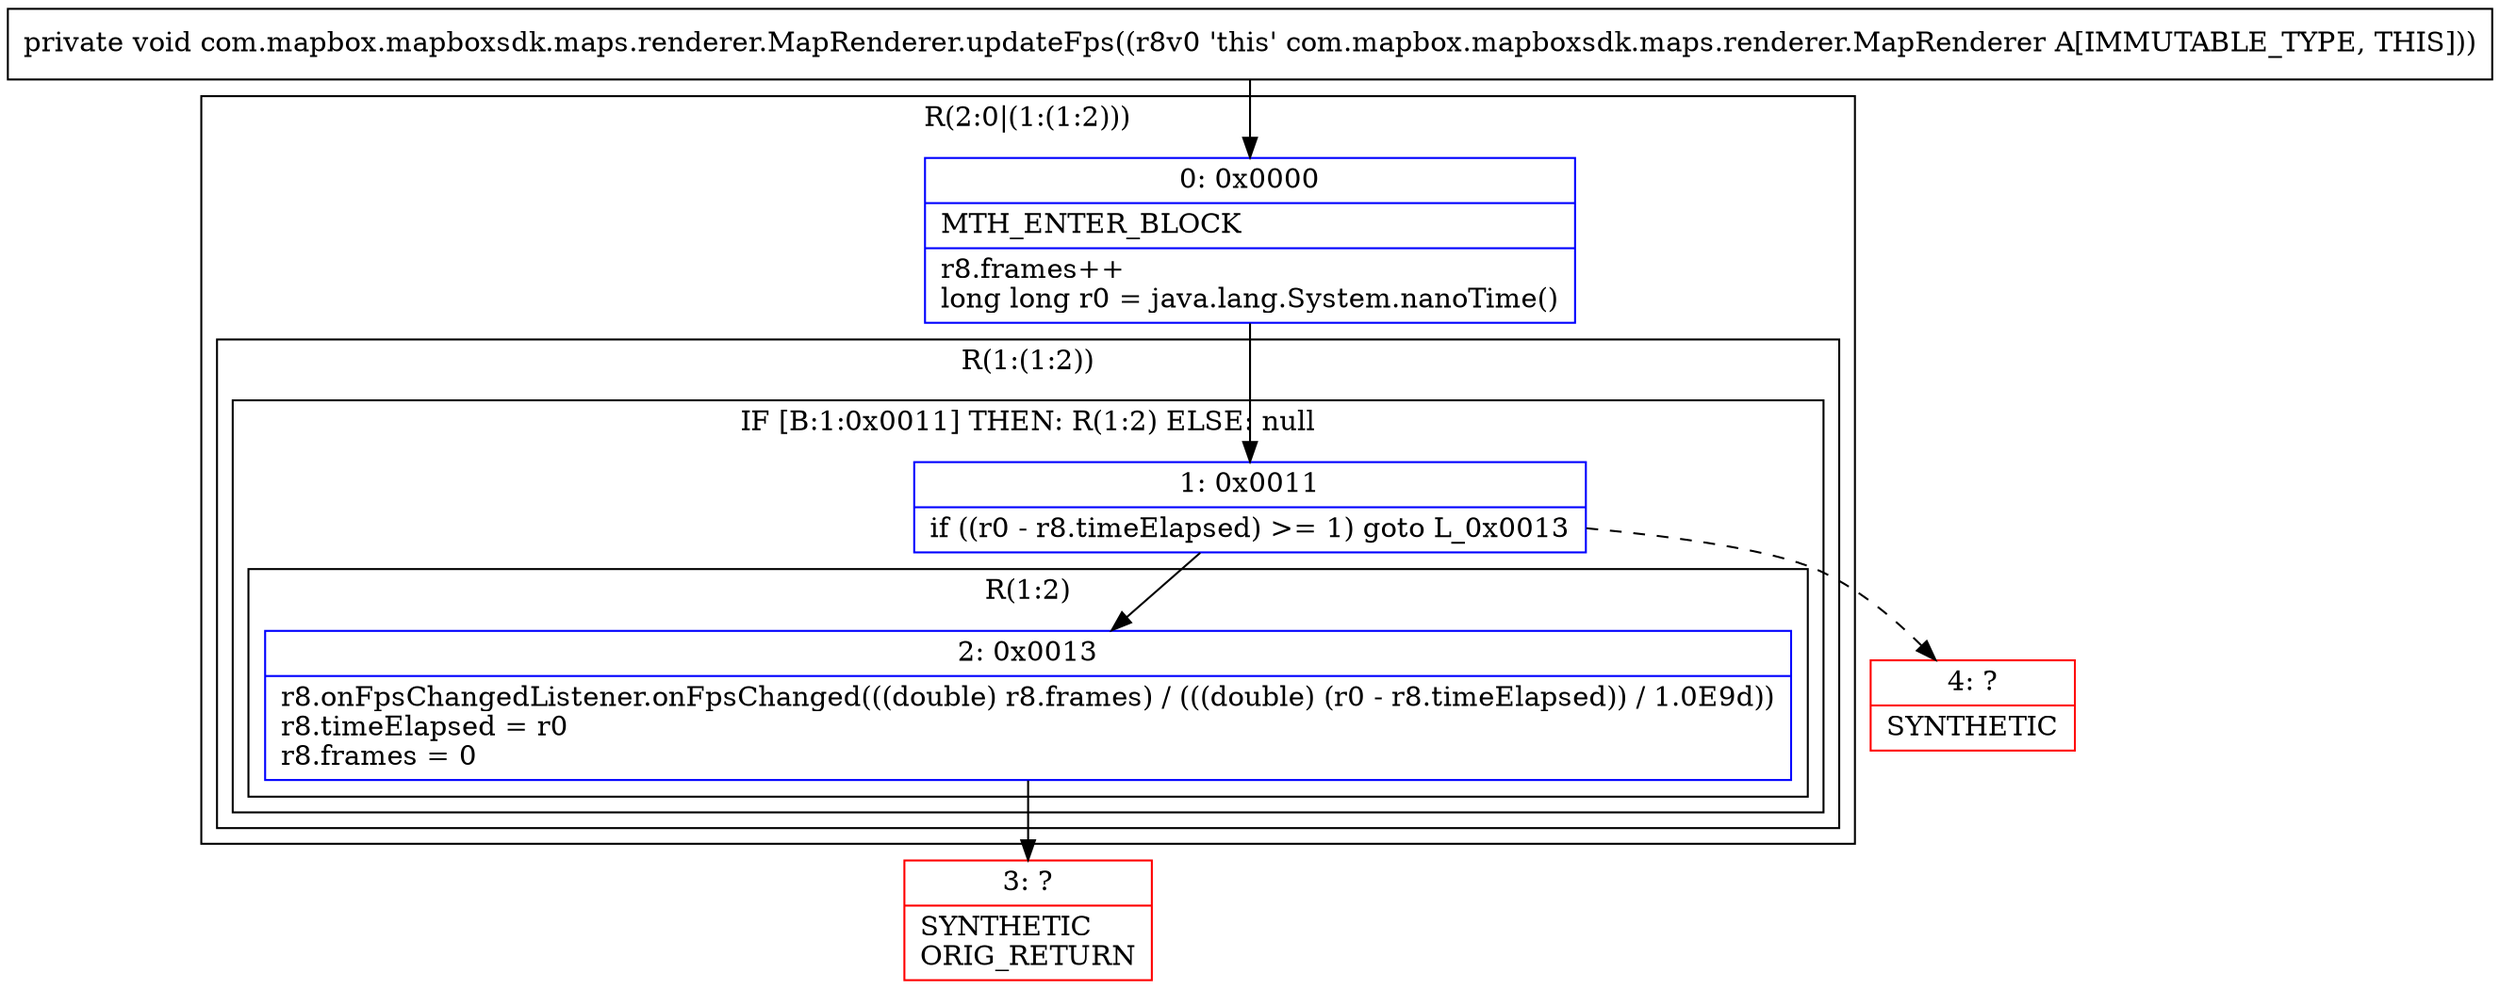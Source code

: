 digraph "CFG forcom.mapbox.mapboxsdk.maps.renderer.MapRenderer.updateFps()V" {
subgraph cluster_Region_1126243985 {
label = "R(2:0|(1:(1:2)))";
node [shape=record,color=blue];
Node_0 [shape=record,label="{0\:\ 0x0000|MTH_ENTER_BLOCK\l|r8.frames++\llong long r0 = java.lang.System.nanoTime()\l}"];
subgraph cluster_Region_1281624449 {
label = "R(1:(1:2))";
node [shape=record,color=blue];
subgraph cluster_IfRegion_307610567 {
label = "IF [B:1:0x0011] THEN: R(1:2) ELSE: null";
node [shape=record,color=blue];
Node_1 [shape=record,label="{1\:\ 0x0011|if ((r0 \- r8.timeElapsed) \>= 1) goto L_0x0013\l}"];
subgraph cluster_Region_987680880 {
label = "R(1:2)";
node [shape=record,color=blue];
Node_2 [shape=record,label="{2\:\ 0x0013|r8.onFpsChangedListener.onFpsChanged(((double) r8.frames) \/ (((double) (r0 \- r8.timeElapsed)) \/ 1.0E9d))\lr8.timeElapsed = r0\lr8.frames = 0\l}"];
}
}
}
}
Node_3 [shape=record,color=red,label="{3\:\ ?|SYNTHETIC\lORIG_RETURN\l}"];
Node_4 [shape=record,color=red,label="{4\:\ ?|SYNTHETIC\l}"];
MethodNode[shape=record,label="{private void com.mapbox.mapboxsdk.maps.renderer.MapRenderer.updateFps((r8v0 'this' com.mapbox.mapboxsdk.maps.renderer.MapRenderer A[IMMUTABLE_TYPE, THIS])) }"];
MethodNode -> Node_0;
Node_0 -> Node_1;
Node_1 -> Node_2;
Node_1 -> Node_4[style=dashed];
Node_2 -> Node_3;
}

